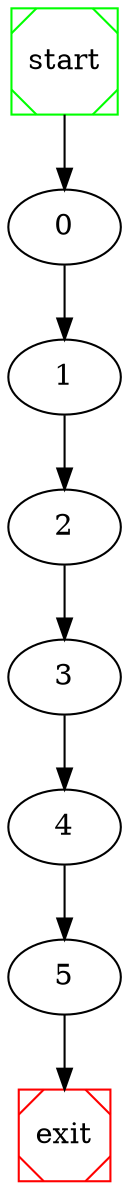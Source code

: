 # dot file created at runtime

digraph G {
	start -> 0;
	0 -> 1 ;
	1 -> 2 ;
	2 -> 3 ;
	3 -> 4 ;
	4 -> 5 ;
	5 -> exit;

	start [shape=Msquare, color=green];
	exit [shape=Msquare, color=red];
}